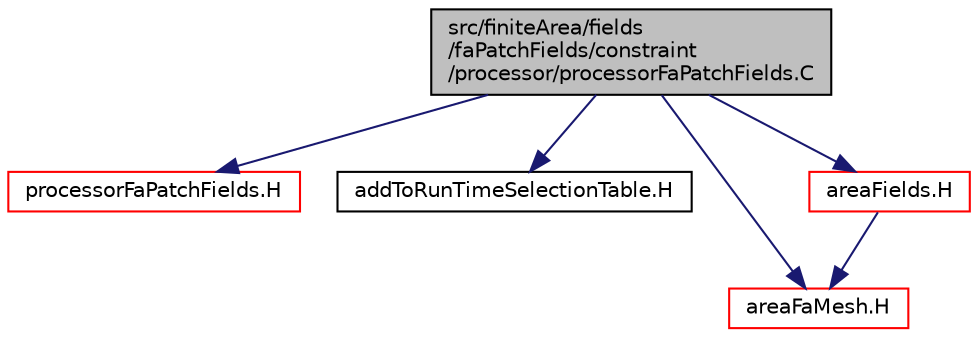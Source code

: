 digraph "src/finiteArea/fields/faPatchFields/constraint/processor/processorFaPatchFields.C"
{
  bgcolor="transparent";
  edge [fontname="Helvetica",fontsize="10",labelfontname="Helvetica",labelfontsize="10"];
  node [fontname="Helvetica",fontsize="10",shape=record];
  Node1 [label="src/finiteArea/fields\l/faPatchFields/constraint\l/processor/processorFaPatchFields.C",height=0.2,width=0.4,color="black", fillcolor="grey75", style="filled" fontcolor="black"];
  Node1 -> Node2 [color="midnightblue",fontsize="10",style="solid",fontname="Helvetica"];
  Node2 [label="processorFaPatchFields.H",height=0.2,width=0.4,color="red",URL="$processorFaPatchFields_8H.html"];
  Node1 -> Node3 [color="midnightblue",fontsize="10",style="solid",fontname="Helvetica"];
  Node3 [label="addToRunTimeSelectionTable.H",height=0.2,width=0.4,color="black",URL="$addToRunTimeSelectionTable_8H.html",tooltip="Macros for easy insertion into run-time selection tables. "];
  Node1 -> Node4 [color="midnightblue",fontsize="10",style="solid",fontname="Helvetica"];
  Node4 [label="areaFaMesh.H",height=0.2,width=0.4,color="red",URL="$areaFaMesh_8H.html"];
  Node1 -> Node5 [color="midnightblue",fontsize="10",style="solid",fontname="Helvetica"];
  Node5 [label="areaFields.H",height=0.2,width=0.4,color="red",URL="$areaFields_8H.html"];
  Node5 -> Node4 [color="midnightblue",fontsize="10",style="solid",fontname="Helvetica"];
}
